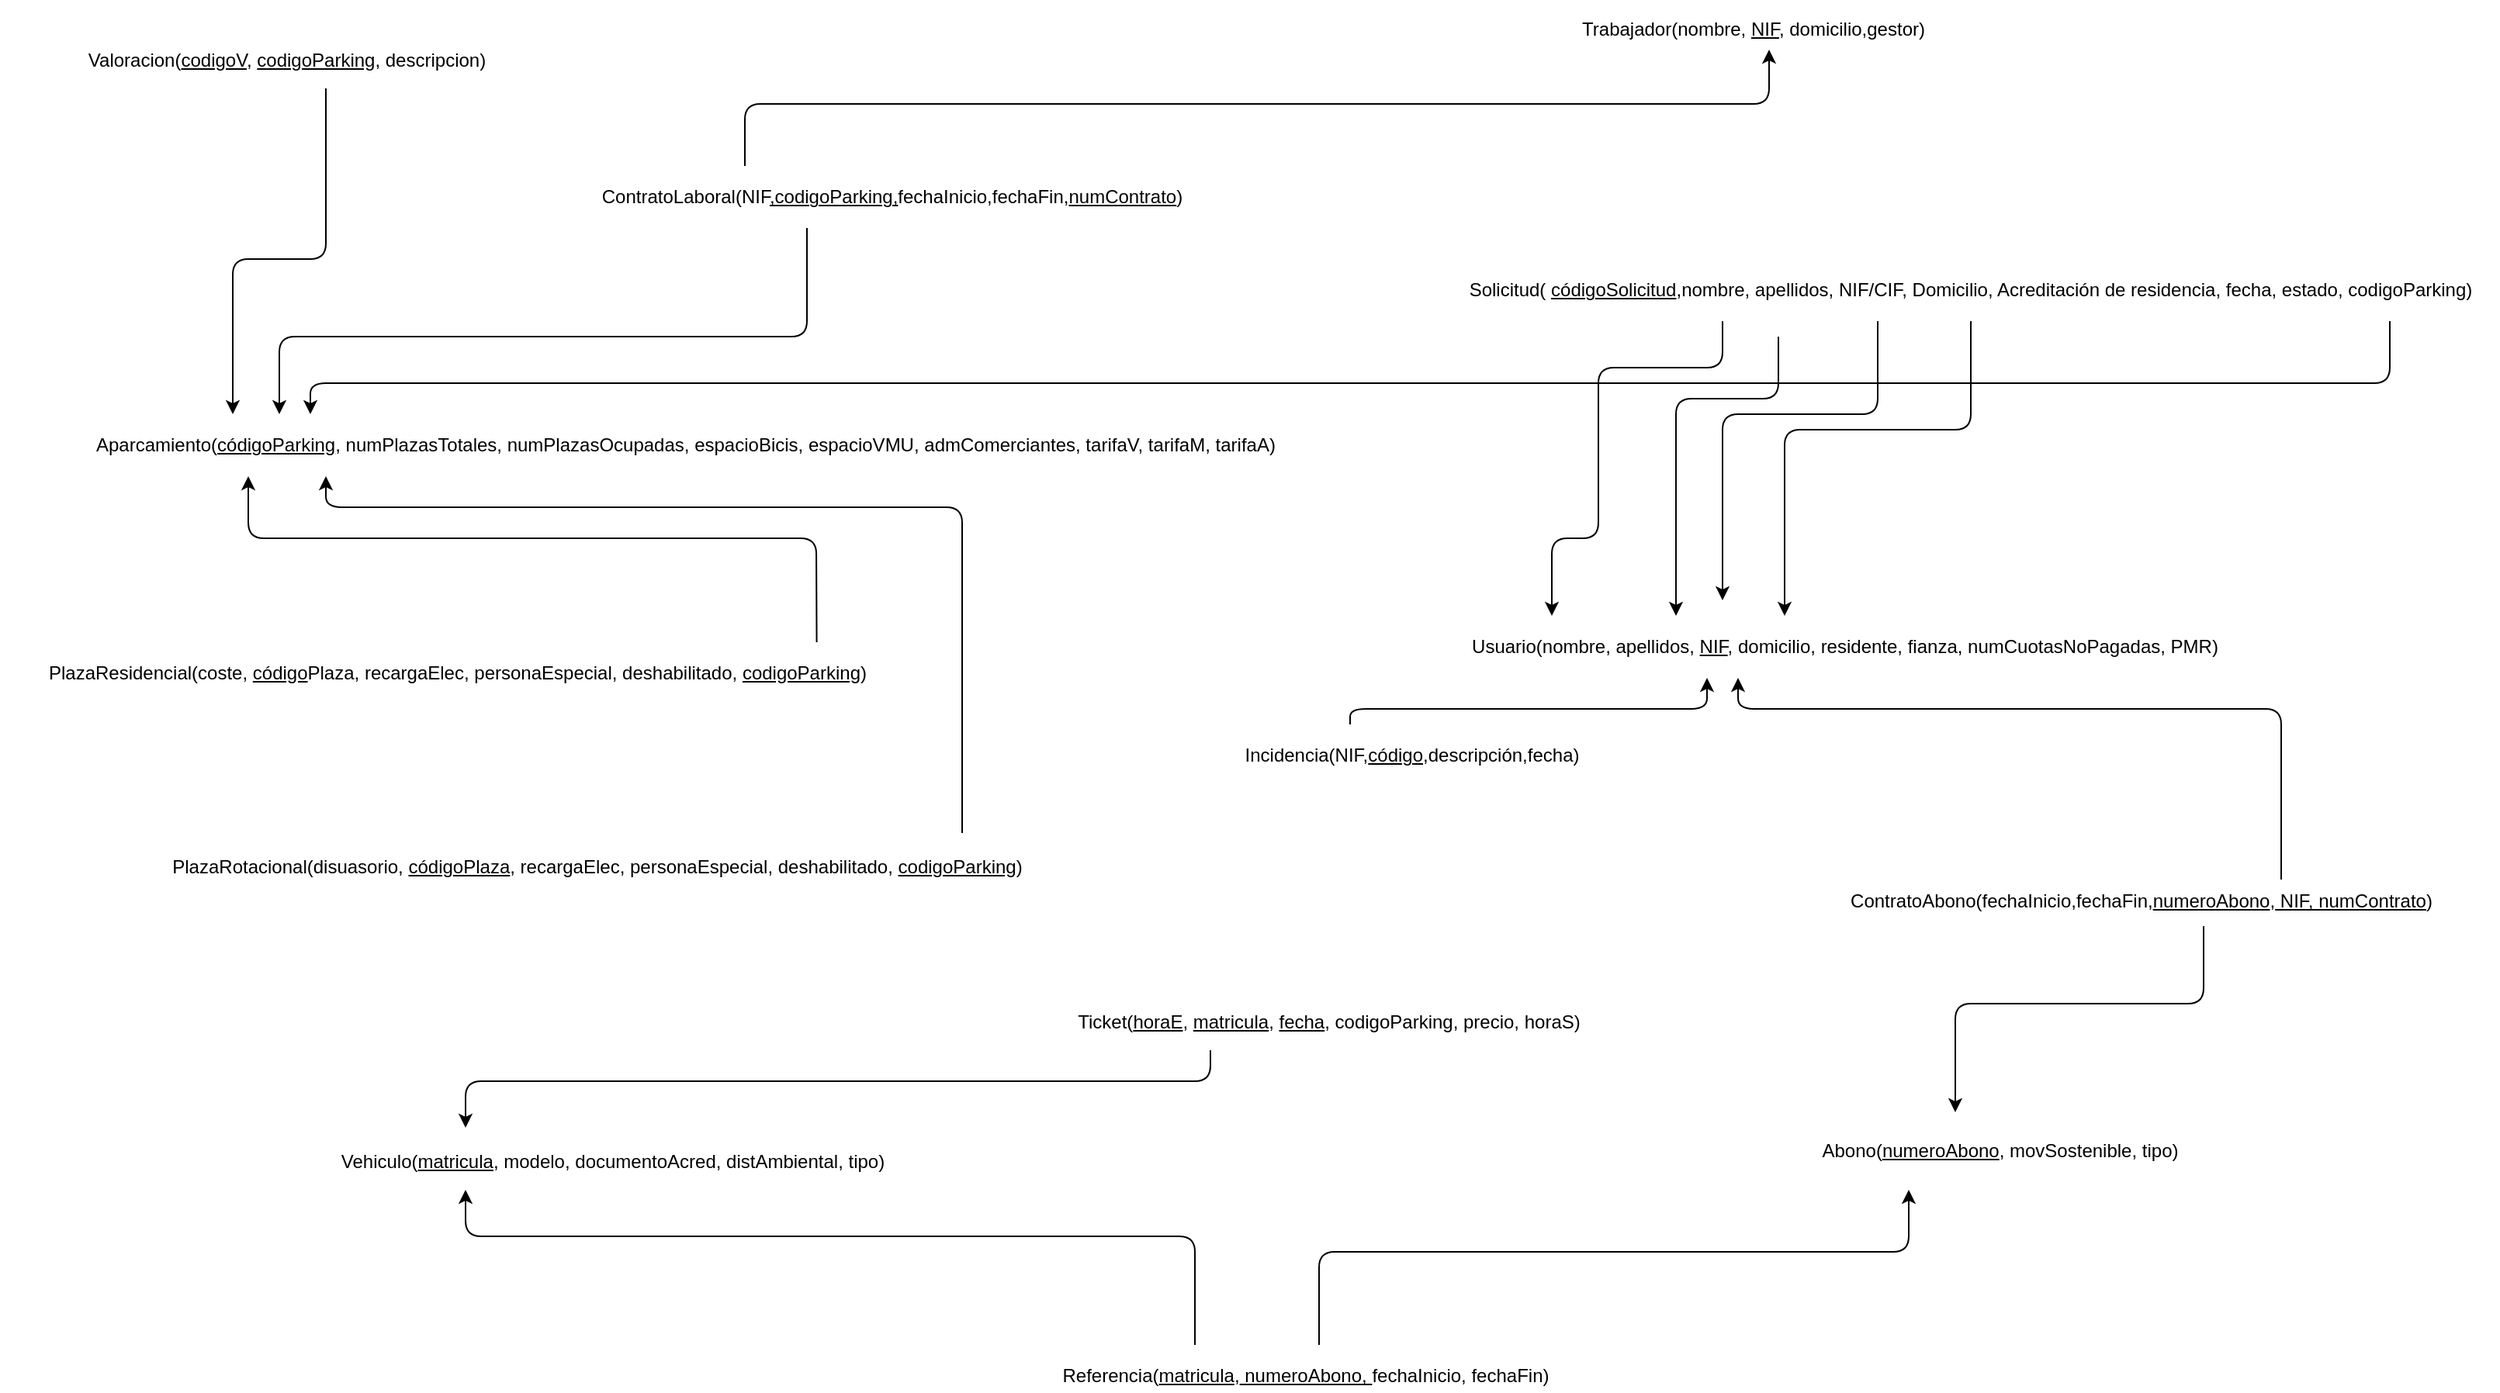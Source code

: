 <mxfile version="12.2.9" type="device" pages="1"><diagram id="I9IrVg-XSZB7Qn-Kv-cK" name="Page-1"><mxGraphModel dx="1902" dy="976" grid="1" gridSize="10" guides="1" tooltips="1" connect="1" arrows="1" fold="1" page="1" pageScale="1" pageWidth="827" pageHeight="1169" math="0" shadow="0"><root><mxCell id="0"/><mxCell id="1" parent="0"/><mxCell id="2ZlXiWUkkiC4Hj5eQH3b-12" value="Solicitud( &lt;u&gt;códigoSolicitud&lt;/u&gt;&lt;span style=&quot;text-decoration: none&quot;&gt;,nombre, apellidos, NIF/CIF, Domicilio, Acreditación de residencia, fecha, estado, codigoParking)&lt;/span&gt;" style="text;html=1;strokeColor=none;fillColor=none;align=center;verticalAlign=middle;whiteSpace=wrap;rounded=0;" parent="1" vertex="1"><mxGeometry x="940" y="190" width="680" height="20" as="geometry"/></mxCell><mxCell id="2ZlXiWUkkiC4Hj5eQH3b-13" value="&lt;div align=&quot;left&quot;&gt;&lt;span style=&quot;text-decoration: none&quot;&gt;Aparcamiento(&lt;/span&gt;&lt;u&gt;códigoParking&lt;/u&gt;&lt;span style=&quot;text-decoration: none&quot;&gt;,&lt;/span&gt;&lt;span style=&quot;text-decoration: none&quot;&gt; numPlazasTotales, numPlazasOcupadas,&lt;/span&gt;&lt;span style=&quot;text-decoration: none&quot;&gt;&amp;nbsp;espacioBicis, espacioVMU, admComerciantes, tarifaV, tarifaM, tarifaA&lt;/span&gt;&lt;span style=&quot;text-decoration: none&quot;&gt;)&lt;/span&gt;&lt;/div&gt;" style="text;html=1;resizable=0;points=[];autosize=1;align=left;verticalAlign=top;spacingTop=-4;" parent="1" vertex="1"><mxGeometry x="70" y="290" width="780" height="20" as="geometry"/></mxCell><mxCell id="2ZlXiWUkkiC4Hj5eQH3b-14" value="&lt;div align=&quot;left&quot;&gt;&lt;span style=&quot;text-decoration: none&quot;&gt;Abono(&lt;/span&gt;&lt;u&gt;numeroAbono&lt;/u&gt;&lt;span style=&quot;text-decoration: none&quot;&gt;, movSostenible, tipo)&lt;/span&gt;&lt;/div&gt;" style="text;html=1;strokeColor=none;fillColor=none;align=center;verticalAlign=middle;whiteSpace=wrap;rounded=0;" parent="1" vertex="1"><mxGeometry x="1153.5" y="740" width="290" height="30" as="geometry"/></mxCell><mxCell id="2ZlXiWUkkiC4Hj5eQH3b-15" value="&lt;span style=&quot;text-decoration: none&quot;&gt;ContratoAbono(fechaInicio,fechaFin,&lt;/span&gt;&lt;u&gt;numeroAbono&lt;/u&gt;&lt;span style=&quot;text-decoration: none&quot;&gt;,&lt;/span&gt;&lt;u&gt;&amp;nbsp;NIF, numContrato&lt;/u&gt;&lt;span style=&quot;text-decoration: none&quot;&gt;)&lt;/span&gt;" style="text;html=1;strokeColor=none;fillColor=none;align=center;verticalAlign=middle;whiteSpace=wrap;rounded=0;" parent="1" vertex="1"><mxGeometry x="1195" y="584" width="390" height="20" as="geometry"/></mxCell><mxCell id="2ZlXiWUkkiC4Hj5eQH3b-16" value="&lt;p style=&quot;margin-bottom: 0cm ; line-height: 100%&quot; align=&quot;left&quot;&gt;&lt;span style=&quot;text-decoration: none&quot;&gt;PlazaResidencial(coste, &lt;/span&gt;&lt;u&gt;código&lt;/u&gt;&lt;span style=&quot;text-decoration: none&quot;&gt;Plaza, recargaElec, personaEspecial, deshabilitado, &lt;/span&gt;&lt;u&gt;codigoParking&lt;/u&gt;&lt;span style=&quot;text-decoration: none&quot;&gt;)&lt;/span&gt;&lt;/p&gt;" style="text;html=1;strokeColor=none;fillColor=none;align=center;verticalAlign=middle;whiteSpace=wrap;rounded=0;" parent="1" vertex="1"><mxGeometry x="10" y="430" width="590" height="20" as="geometry"/></mxCell><mxCell id="2ZlXiWUkkiC4Hj5eQH3b-21" value="&lt;p style=&quot;margin-bottom: 0cm ; line-height: 100%&quot;&gt;&lt;span style=&quot;text-decoration: none&quot;&gt;PlazaRotacional(disuasorio, &lt;/span&gt;&lt;u&gt;códigoPlaza&lt;/u&gt;&lt;span style=&quot;text-decoration: none&quot;&gt;, recargaElec, personaEspecial, deshabilitado, &lt;/span&gt;&lt;u&gt;codigoParking&lt;/u&gt;&lt;span style=&quot;text-decoration: none&quot;&gt;)&lt;/span&gt;&lt;/p&gt;" style="text;html=1;strokeColor=none;fillColor=none;align=center;verticalAlign=middle;whiteSpace=wrap;rounded=0;" parent="1" vertex="1"><mxGeometry x="60" y="560" width="670" height="10" as="geometry"/></mxCell><mxCell id="2ZlXiWUkkiC4Hj5eQH3b-22" value="&lt;span style=&quot;text-decoration: none&quot;&gt;Usuario(nombre, apellidos, &lt;/span&gt;&lt;u&gt;NIF&lt;/u&gt;&lt;span style=&quot;text-decoration: none&quot;&gt;, domicilio, residente, fianza, numCuotasNoPagadas, PMR)&lt;/span&gt;" style="text;html=1;strokeColor=none;fillColor=none;align=center;verticalAlign=middle;whiteSpace=wrap;rounded=0;" parent="1" vertex="1"><mxGeometry x="953.5" y="420" width="490" height="20" as="geometry"/></mxCell><mxCell id="2ZlXiWUkkiC4Hj5eQH3b-23" value="&lt;p style=&quot;margin-bottom: 0cm ; line-height: 100%&quot;&gt;&lt;span style=&quot;text-decoration: none&quot;&gt;Trabajador(nombre, &lt;/span&gt;&lt;u&gt;NIF&lt;/u&gt;&lt;span style=&quot;text-decoration: none&quot;&gt;, domicilio,gestor)&lt;/span&gt;&lt;/p&gt;" style="text;html=1;strokeColor=none;fillColor=none;align=center;verticalAlign=middle;whiteSpace=wrap;rounded=0;" parent="1" vertex="1"><mxGeometry x="1010" y="20" width="260" height="10" as="geometry"/></mxCell><mxCell id="2ZlXiWUkkiC4Hj5eQH3b-24" value="&lt;p style=&quot;margin-bottom: 0cm ; line-height: 100%&quot;&gt;&lt;span style=&quot;text-decoration: none&quot;&gt;Ticket(&lt;/span&gt;&lt;u&gt;horaE&lt;/u&gt;&lt;span style=&quot;text-decoration: none&quot;&gt;, &lt;/span&gt;&lt;u&gt;matricula&lt;/u&gt;&lt;span style=&quot;text-decoration: none&quot;&gt;, &lt;/span&gt;&lt;u&gt;fecha&lt;/u&gt;&lt;span style=&quot;text-decoration: none&quot;&gt;, codigoParking, precio, horaS)&lt;/span&gt;&lt;/p&gt;" style="text;html=1;strokeColor=none;fillColor=none;align=center;verticalAlign=middle;whiteSpace=wrap;rounded=0;" parent="1" vertex="1"><mxGeometry x="700" y="660" width="333" height="10" as="geometry"/></mxCell><mxCell id="2ZlXiWUkkiC4Hj5eQH3b-26" value="&lt;p style=&quot;margin-bottom: 0cm ; line-height: 100%&quot;&gt;&lt;span style=&quot;text-decoration: none&quot;&gt;Valoracion(&lt;/span&gt;&lt;u&gt;codigoV&lt;/u&gt;&lt;span style=&quot;text-decoration: none&quot;&gt;, &lt;/span&gt;&lt;u&gt;codigoParking&lt;/u&gt;&lt;span style=&quot;text-decoration: none&quot;&gt;, descripcion)&lt;/span&gt;&lt;/p&gt;" style="text;html=1;strokeColor=none;fillColor=none;align=center;verticalAlign=middle;whiteSpace=wrap;rounded=0;" parent="1" vertex="1"><mxGeometry x="45" y="40" width="300" height="10" as="geometry"/></mxCell><mxCell id="2ZlXiWUkkiC4Hj5eQH3b-27" value="&lt;p style=&quot;margin-bottom: 0cm ; line-height: 100%&quot;&gt;&lt;span style=&quot;text-decoration: none&quot;&gt;Vehiculo(&lt;/span&gt;&lt;u&gt;matricula&lt;/u&gt;&lt;span style=&quot;text-decoration: none&quot;&gt;, modelo, documentoAcred, distAmbiental, tipo&lt;/span&gt;&lt;span style=&quot;text-decoration: none&quot;&gt;)&lt;/span&gt;&lt;/p&gt;" style="text;html=1;strokeColor=none;fillColor=none;align=center;verticalAlign=middle;whiteSpace=wrap;rounded=0;" parent="1" vertex="1"><mxGeometry x="210" y="750" width="390" height="10" as="geometry"/></mxCell><mxCell id="2ZlXiWUkkiC4Hj5eQH3b-28" value="&lt;span style=&quot;text-decoration: none&quot;&gt;Referencia&lt;/span&gt;&lt;span style=&quot;text-decoration: none&quot;&gt;(&lt;/span&gt;&lt;u&gt;matricula&lt;/u&gt;&lt;span style=&quot;text-decoration: none&quot;&gt;,&lt;/span&gt;&lt;u&gt; numeroAbono, &lt;/u&gt;fechaInicio, fechaFin&lt;span style=&quot;text-decoration: none&quot;&gt;)&lt;/span&gt;" style="text;html=1;strokeColor=none;fillColor=none;align=center;verticalAlign=middle;whiteSpace=wrap;rounded=0;" parent="1" vertex="1"><mxGeometry x="670" y="890" width="363" height="20" as="geometry"/></mxCell><mxCell id="G0HUlT2vcON83zbuiVgl-4" value="" style="endArrow=classic;html=1;" parent="1" edge="1"><mxGeometry width="50" height="50" relative="1" as="geometry"><mxPoint x="530" y="160" as="sourcePoint"/><mxPoint x="190" y="280" as="targetPoint"/><Array as="points"><mxPoint x="530" y="160"/><mxPoint x="530" y="190"/><mxPoint x="530" y="230"/><mxPoint x="430" y="230"/><mxPoint x="280" y="230"/><mxPoint x="190" y="230"/><mxPoint x="190" y="260"/></Array></mxGeometry></mxCell><mxCell id="G0HUlT2vcON83zbuiVgl-14" value="" style="endArrow=classic;html=1;" parent="1" edge="1"><mxGeometry width="50" height="50" relative="1" as="geometry"><mxPoint x="220" y="70" as="sourcePoint"/><mxPoint x="160" y="280" as="targetPoint"/><Array as="points"><mxPoint x="220" y="90"/><mxPoint x="220" y="180"/><mxPoint x="160" y="180"/><mxPoint x="160" y="230"/><mxPoint x="160" y="250"/></Array></mxGeometry></mxCell><mxCell id="G0HUlT2vcON83zbuiVgl-17" value="Incidencia(NIF,&lt;u&gt;código&lt;/u&gt;,descripción,fecha)" style="text;html=1;strokeColor=none;fillColor=none;align=center;verticalAlign=middle;whiteSpace=wrap;rounded=0;" parent="1" vertex="1"><mxGeometry x="900" y="490" width="40" height="20" as="geometry"/></mxCell><mxCell id="G0HUlT2vcON83zbuiVgl-18" value="" style="endArrow=classic;html=1;" parent="1" edge="1"><mxGeometry width="50" height="50" relative="1" as="geometry"><mxPoint x="1480" y="580" as="sourcePoint"/><mxPoint x="1130" y="450" as="targetPoint"/><Array as="points"><mxPoint x="1480" y="470"/><mxPoint x="1130" y="470"/></Array></mxGeometry></mxCell><mxCell id="azdm0dHMtsbySCDP1iI7-3" value="" style="endArrow=classic;html=1;" parent="1" edge="1"><mxGeometry width="50" height="50" relative="1" as="geometry"><mxPoint x="490" y="120" as="sourcePoint"/><mxPoint x="1150" y="45" as="targetPoint"/><Array as="points"><mxPoint x="490" y="80"/><mxPoint x="1150" y="80"/></Array></mxGeometry></mxCell><mxCell id="azdm0dHMtsbySCDP1iI7-4" value="ContratoLaboral(NIF&lt;u&gt;,codigoParking,&lt;/u&gt;fechaInicio,fechaFin,&lt;u&gt;numContrato&lt;/u&gt;)" style="text;html=1;strokeColor=none;fillColor=none;align=center;verticalAlign=middle;whiteSpace=wrap;rounded=0;" parent="1" vertex="1"><mxGeometry x="390" y="130" width="390" height="20" as="geometry"/></mxCell><mxCell id="azdm0dHMtsbySCDP1iI7-6" value="" style="endArrow=classic;html=1;" parent="1" edge="1"><mxGeometry width="50" height="50" relative="1" as="geometry"><mxPoint x="1550" y="220" as="sourcePoint"/><mxPoint x="210" y="280" as="targetPoint"/><Array as="points"><mxPoint x="1550" y="220"/><mxPoint x="1550" y="260"/><mxPoint x="1160" y="260"/><mxPoint x="210" y="260"/></Array></mxGeometry></mxCell><mxCell id="HVN92zyPnA6csdTqlTCv-4" value="" style="endArrow=classic;html=1;exitX=0.892;exitY=-0.149;exitDx=0;exitDy=0;exitPerimeter=0;" edge="1" parent="1" source="2ZlXiWUkkiC4Hj5eQH3b-16"><mxGeometry width="50" height="50" relative="1" as="geometry"><mxPoint x="460" y="400" as="sourcePoint"/><mxPoint x="170" y="320" as="targetPoint"/><Array as="points"><mxPoint x="536" y="360"/><mxPoint x="170" y="360"/></Array></mxGeometry></mxCell><mxCell id="HVN92zyPnA6csdTqlTCv-5" value="" style="endArrow=classic;html=1;" edge="1" parent="1"><mxGeometry width="50" height="50" relative="1" as="geometry"><mxPoint x="630" y="550" as="sourcePoint"/><mxPoint x="220" y="320" as="targetPoint"/><Array as="points"><mxPoint x="630" y="340"/><mxPoint x="220" y="340"/></Array></mxGeometry></mxCell><mxCell id="HVN92zyPnA6csdTqlTCv-6" value="" style="endArrow=classic;html=1;" edge="1" parent="1"><mxGeometry width="50" height="50" relative="1" as="geometry"><mxPoint x="780" y="880" as="sourcePoint"/><mxPoint x="310" y="780" as="targetPoint"/><Array as="points"><mxPoint x="780" y="810"/><mxPoint x="310" y="810"/></Array></mxGeometry></mxCell><mxCell id="HVN92zyPnA6csdTqlTCv-7" value="" style="endArrow=classic;html=1;" edge="1" parent="1"><mxGeometry width="50" height="50" relative="1" as="geometry"><mxPoint x="860" y="880" as="sourcePoint"/><mxPoint x="1240" y="780" as="targetPoint"/><Array as="points"><mxPoint x="860" y="820"/><mxPoint x="1240" y="820"/></Array></mxGeometry></mxCell><mxCell id="HVN92zyPnA6csdTqlTCv-8" value="" style="endArrow=classic;html=1;" edge="1" parent="1"><mxGeometry width="50" height="50" relative="1" as="geometry"><mxPoint x="1430" y="610" as="sourcePoint"/><mxPoint x="1270" y="730" as="targetPoint"/><Array as="points"><mxPoint x="1430" y="660"/><mxPoint x="1270" y="660"/></Array></mxGeometry></mxCell><mxCell id="HVN92zyPnA6csdTqlTCv-9" value="" style="endArrow=classic;html=1;" edge="1" parent="1"><mxGeometry width="50" height="50" relative="1" as="geometry"><mxPoint x="790" y="690" as="sourcePoint"/><mxPoint x="310" y="740" as="targetPoint"/><Array as="points"><mxPoint x="790" y="710"/><mxPoint x="310" y="710"/></Array></mxGeometry></mxCell><mxCell id="HVN92zyPnA6csdTqlTCv-10" value="" style="endArrow=classic;html=1;" edge="1" parent="1"><mxGeometry width="50" height="50" relative="1" as="geometry"><mxPoint x="880" y="480" as="sourcePoint"/><mxPoint x="1110" y="450" as="targetPoint"/><Array as="points"><mxPoint x="880" y="470"/><mxPoint x="1110" y="470"/></Array></mxGeometry></mxCell><mxCell id="HVN92zyPnA6csdTqlTCv-12" value="" style="endArrow=classic;html=1;" edge="1" parent="1"><mxGeometry width="50" height="50" relative="1" as="geometry"><mxPoint x="1120" y="220" as="sourcePoint"/><mxPoint x="1010" y="410" as="targetPoint"/><Array as="points"><mxPoint x="1120" y="250"/><mxPoint x="1040" y="250"/><mxPoint x="1040" y="360"/><mxPoint x="1010" y="360"/></Array></mxGeometry></mxCell><mxCell id="HVN92zyPnA6csdTqlTCv-13" value="" style="endArrow=classic;html=1;" edge="1" parent="1"><mxGeometry width="50" height="50" relative="1" as="geometry"><mxPoint x="1156" y="230" as="sourcePoint"/><mxPoint x="1090" y="410" as="targetPoint"/><Array as="points"><mxPoint x="1156" y="270"/><mxPoint x="1090" y="270"/></Array></mxGeometry></mxCell><mxCell id="HVN92zyPnA6csdTqlTCv-14" value="" style="endArrow=classic;html=1;" edge="1" parent="1"><mxGeometry width="50" height="50" relative="1" as="geometry"><mxPoint x="1220" y="220" as="sourcePoint"/><mxPoint x="1120" y="400" as="targetPoint"/><Array as="points"><mxPoint x="1220" y="280"/><mxPoint x="1120" y="280"/></Array></mxGeometry></mxCell><mxCell id="HVN92zyPnA6csdTqlTCv-15" value="" style="endArrow=classic;html=1;" edge="1" parent="1"><mxGeometry width="50" height="50" relative="1" as="geometry"><mxPoint x="1280" y="220" as="sourcePoint"/><mxPoint x="1160" y="410" as="targetPoint"/><Array as="points"><mxPoint x="1280" y="290"/><mxPoint x="1160" y="290"/></Array></mxGeometry></mxCell></root></mxGraphModel></diagram></mxfile>